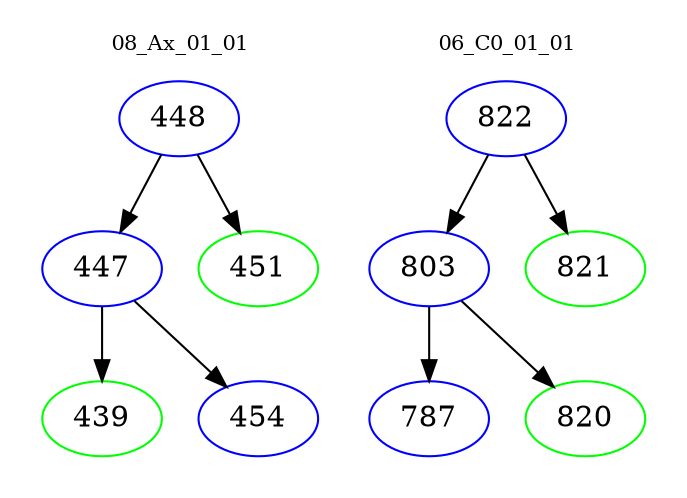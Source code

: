 digraph{
subgraph cluster_0 {
color = white
label = "08_Ax_01_01";
fontsize=10;
T0_448 [label="448", color="blue"]
T0_448 -> T0_447 [color="black"]
T0_447 [label="447", color="blue"]
T0_447 -> T0_439 [color="black"]
T0_439 [label="439", color="green"]
T0_447 -> T0_454 [color="black"]
T0_454 [label="454", color="blue"]
T0_448 -> T0_451 [color="black"]
T0_451 [label="451", color="green"]
}
subgraph cluster_1 {
color = white
label = "06_C0_01_01";
fontsize=10;
T1_822 [label="822", color="blue"]
T1_822 -> T1_803 [color="black"]
T1_803 [label="803", color="blue"]
T1_803 -> T1_787 [color="black"]
T1_787 [label="787", color="blue"]
T1_803 -> T1_820 [color="black"]
T1_820 [label="820", color="green"]
T1_822 -> T1_821 [color="black"]
T1_821 [label="821", color="green"]
}
}
